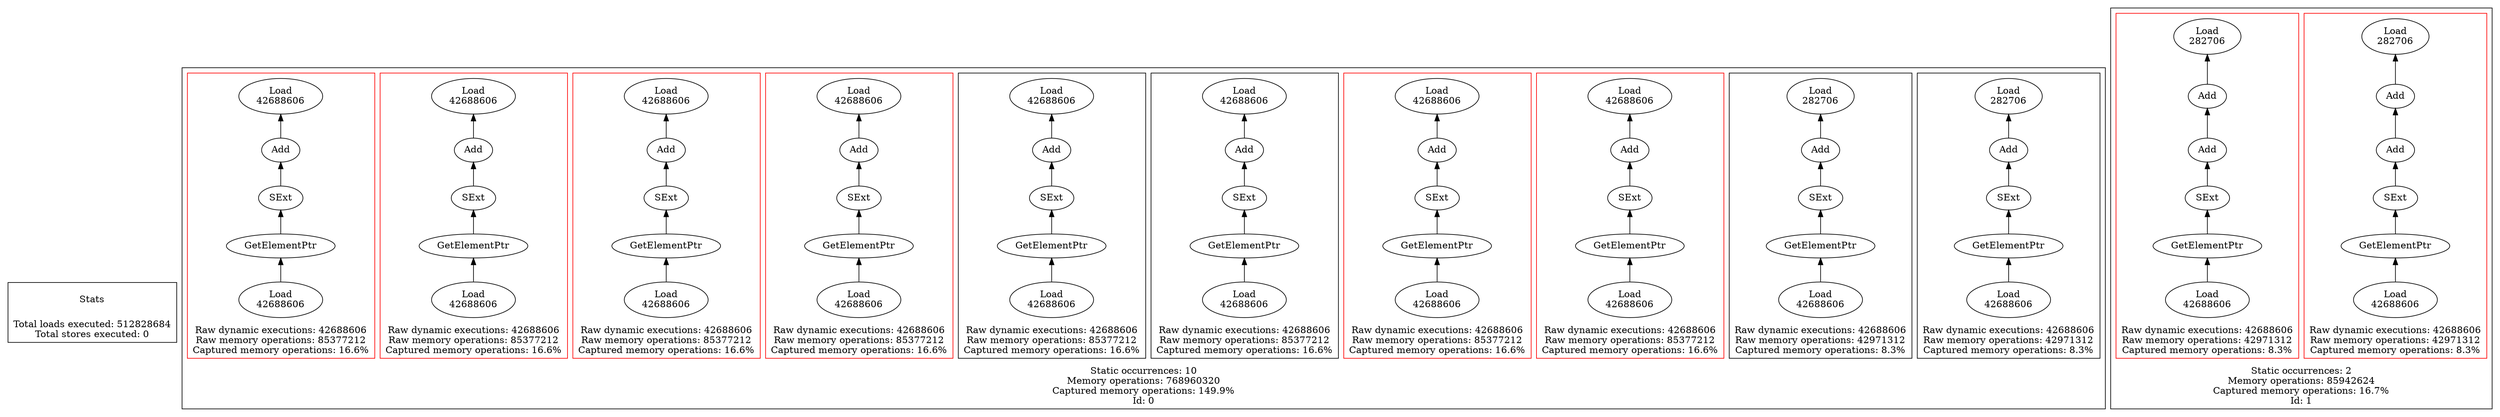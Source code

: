 strict digraph {
rankdir=BT
subgraph {
Stats [shape=plaintext]
cluster=true
label="Total loads executed: 512828684\nTotal stores executed: 0"
}
subgraph {
subgraph {
"0_0_36" [label="GetElementPtr"]
"0_0_35" [label="SExt"]
"0_0_36" -> "0_0_35"
{
rank=min
"0_0_37" [label="Load\n42688606"]
}
"0_0_37" -> "0_0_36"
"0_0_34" [label="Add"]
"0_0_35" -> "0_0_34"
"0_0_25" [label="Load\n282706"]
"0_0_34" -> "0_0_25"
cluster=true
label="Raw dynamic executions: 42688606\nRaw memory operations: 42971312\nCaptured memory operations: 8.3%"
}
subgraph {
{
rank=min
"0_1_47" [label="Load\n42688606"]
}
"0_1_46" [label="GetElementPtr"]
"0_1_47" -> "0_1_46"
"0_1_44" [label="Add"]
"0_1_26" [label="Load\n282706"]
"0_1_44" -> "0_1_26"
"0_1_45" [label="SExt"]
"0_1_46" -> "0_1_45"
"0_1_45" -> "0_1_44"
cluster=true
label="Raw dynamic executions: 42688606\nRaw memory operations: 42971312\nCaptured memory operations: 8.3%"
}
subgraph {
"0_2_54" [label="SExt"]
"0_2_38" [label="Add"]
"0_2_54" -> "0_2_38"
{
rank=min
"0_2_56" [label="Load\n42688606"]
}
"0_2_55" [label="GetElementPtr"]
"0_2_56" -> "0_2_55"
"0_2_37" [label="Load\n42688606"]
"0_2_38" -> "0_2_37"
"0_2_55" -> "0_2_54"
cluster=true
label="Raw dynamic executions: 42688606\nRaw memory operations: 85377212\nCaptured memory operations: 16.6%"
color=red
}
subgraph {
{
rank=min
"0_3_67" [label="Load\n42688606"]
}
"0_3_66" [label="GetElementPtr"]
"0_3_67" -> "0_3_66"
"0_3_48" [label="Add"]
"0_3_47" [label="Load\n42688606"]
"0_3_48" -> "0_3_47"
"0_3_65" [label="SExt"]
"0_3_66" -> "0_3_65"
"0_3_65" -> "0_3_48"
cluster=true
label="Raw dynamic executions: 42688606\nRaw memory operations: 85377212\nCaptured memory operations: 16.6%"
color=red
}
subgraph {
"0_4_76" [label="SExt"]
"0_4_43" [label="Add"]
"0_4_76" -> "0_4_43"
"0_4_42" [label="Load\n42688606"]
"0_4_43" -> "0_4_42"
"0_4_77" [label="GetElementPtr"]
"0_4_77" -> "0_4_76"
{
rank=min
"0_4_78" [label="Load\n42688606"]
}
"0_4_78" -> "0_4_77"
cluster=true
label="Raw dynamic executions: 42688606\nRaw memory operations: 85377212\nCaptured memory operations: 16.6%"
}
subgraph {
"0_5_88" [label="SExt"]
"0_5_53" [label="Add"]
"0_5_88" -> "0_5_53"
"0_5_89" [label="GetElementPtr"]
"0_5_89" -> "0_5_88"
"0_5_52" [label="Load\n42688606"]
"0_5_53" -> "0_5_52"
{
rank=min
"0_5_90" [label="Load\n42688606"]
}
"0_5_90" -> "0_5_89"
cluster=true
label="Raw dynamic executions: 42688606\nRaw memory operations: 85377212\nCaptured memory operations: 16.6%"
}
subgraph {
"0_6_101" [label="GetElementPtr"]
"0_6_100" [label="SExt"]
"0_6_101" -> "0_6_100"
"0_6_99" [label="Add"]
"0_6_37" [label="Load\n42688606"]
"0_6_99" -> "0_6_37"
"0_6_100" -> "0_6_99"
{
rank=min
"0_6_102" [label="Load\n42688606"]
}
"0_6_102" -> "0_6_101"
cluster=true
label="Raw dynamic executions: 42688606\nRaw memory operations: 85377212\nCaptured memory operations: 16.6%"
color=red
}
subgraph {
{
rank=min
"0_7_114" [label="Load\n42688606"]
}
"0_7_113" [label="GetElementPtr"]
"0_7_114" -> "0_7_113"
"0_7_111" [label="Add"]
"0_7_47" [label="Load\n42688606"]
"0_7_111" -> "0_7_47"
"0_7_112" [label="SExt"]
"0_7_113" -> "0_7_112"
"0_7_112" -> "0_7_111"
cluster=true
label="Raw dynamic executions: 42688606\nRaw memory operations: 85377212\nCaptured memory operations: 16.6%"
color=red
}
subgraph {
"0_8_125" [label="GetElementPtr"]
"0_8_124" [label="SExt"]
"0_8_125" -> "0_8_124"
"0_8_123" [label="Add"]
"0_8_124" -> "0_8_123"
"0_8_42" [label="Load\n42688606"]
"0_8_123" -> "0_8_42"
{
rank=min
"0_8_126" [label="Load\n42688606"]
}
"0_8_126" -> "0_8_125"
cluster=true
label="Raw dynamic executions: 42688606\nRaw memory operations: 85377212\nCaptured memory operations: 16.6%"
color=red
}
subgraph {
"0_9_137" [label="GetElementPtr"]
"0_9_136" [label="SExt"]
"0_9_137" -> "0_9_136"
{
rank=min
"0_9_138" [label="Load\n42688606"]
}
"0_9_138" -> "0_9_137"
"0_9_135" [label="Add"]
"0_9_136" -> "0_9_135"
"0_9_52" [label="Load\n42688606"]
"0_9_135" -> "0_9_52"
cluster=true
label="Raw dynamic executions: 42688606\nRaw memory operations: 85377212\nCaptured memory operations: 16.6%"
color=red
}
cluster=true
label="Static occurrences: 10\nMemory operations: 768960320\nCaptured memory operations: 149.9%\nId: 0"
}
subgraph {
subgraph {
"1_0_40" [label="SExt"]
"1_0_39" [label="Add"]
"1_0_40" -> "1_0_39"
{
rank=min
"1_0_42" [label="Load\n42688606"]
}
"1_0_41" [label="GetElementPtr"]
"1_0_42" -> "1_0_41"
"1_0_34" [label="Add"]
"1_0_39" -> "1_0_34"
"1_0_41" -> "1_0_40"
"1_0_25" [label="Load\n282706"]
"1_0_34" -> "1_0_25"
cluster=true
label="Raw dynamic executions: 42688606\nRaw memory operations: 42971312\nCaptured memory operations: 8.3%"
color=red
}
subgraph {
"1_1_51" [label="GetElementPtr"]
"1_1_50" [label="SExt"]
"1_1_51" -> "1_1_50"
"1_1_44" [label="Add"]
"1_1_26" [label="Load\n282706"]
"1_1_44" -> "1_1_26"
"1_1_49" [label="Add"]
"1_1_49" -> "1_1_44"
"1_1_50" -> "1_1_49"
{
rank=min
"1_1_52" [label="Load\n42688606"]
}
"1_1_52" -> "1_1_51"
cluster=true
label="Raw dynamic executions: 42688606\nRaw memory operations: 42971312\nCaptured memory operations: 8.3%"
color=red
}
cluster=true
label="Static occurrences: 2\nMemory operations: 85942624\nCaptured memory operations: 16.7%\nId: 1"
}
}
